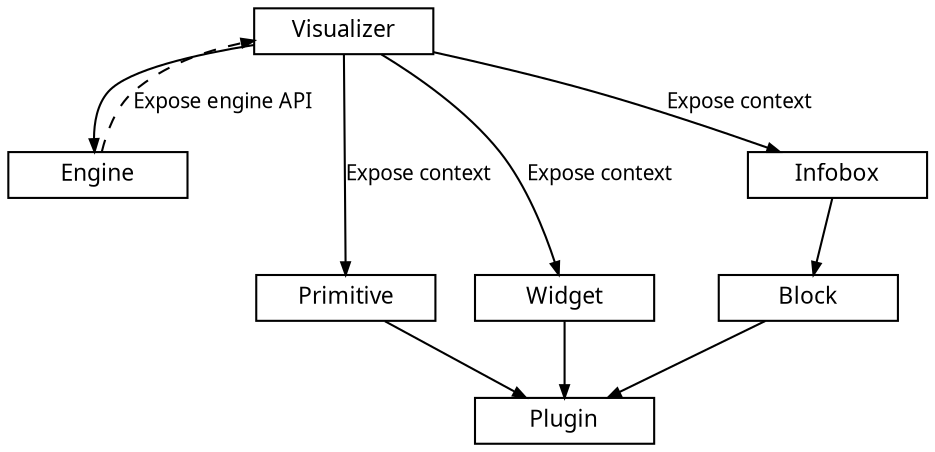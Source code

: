 digraph a {
  graph [
    fontsize = 11
    fontname = "sans-serif"
  ]

  node [
    shape = box
    height = 0.3
    width = 1.2
    fontsize = 11
    fontname = "sans-serif"
  ]

  edge [
    fontsize = 10
    fontname = "sans-serif"
    arrowsize = 0.6
  ]

  Engine -> Visualizer [label = "Expose engine API", style = "dashed"]
  Visualizer -> Engine
  Visualizer -> Primitive [label = "Expose context"]
  Visualizer -> Widget [label = "Expose context"]
  Visualizer -> Infobox [label = "Expose context"]

  Infobox -> Block
  Primitive -> Plugin
  Widget -> Plugin
  Block -> Plugin

  {rank=min; Visualizer}
  {rank=same; Primitive; Widget; Block}
}
